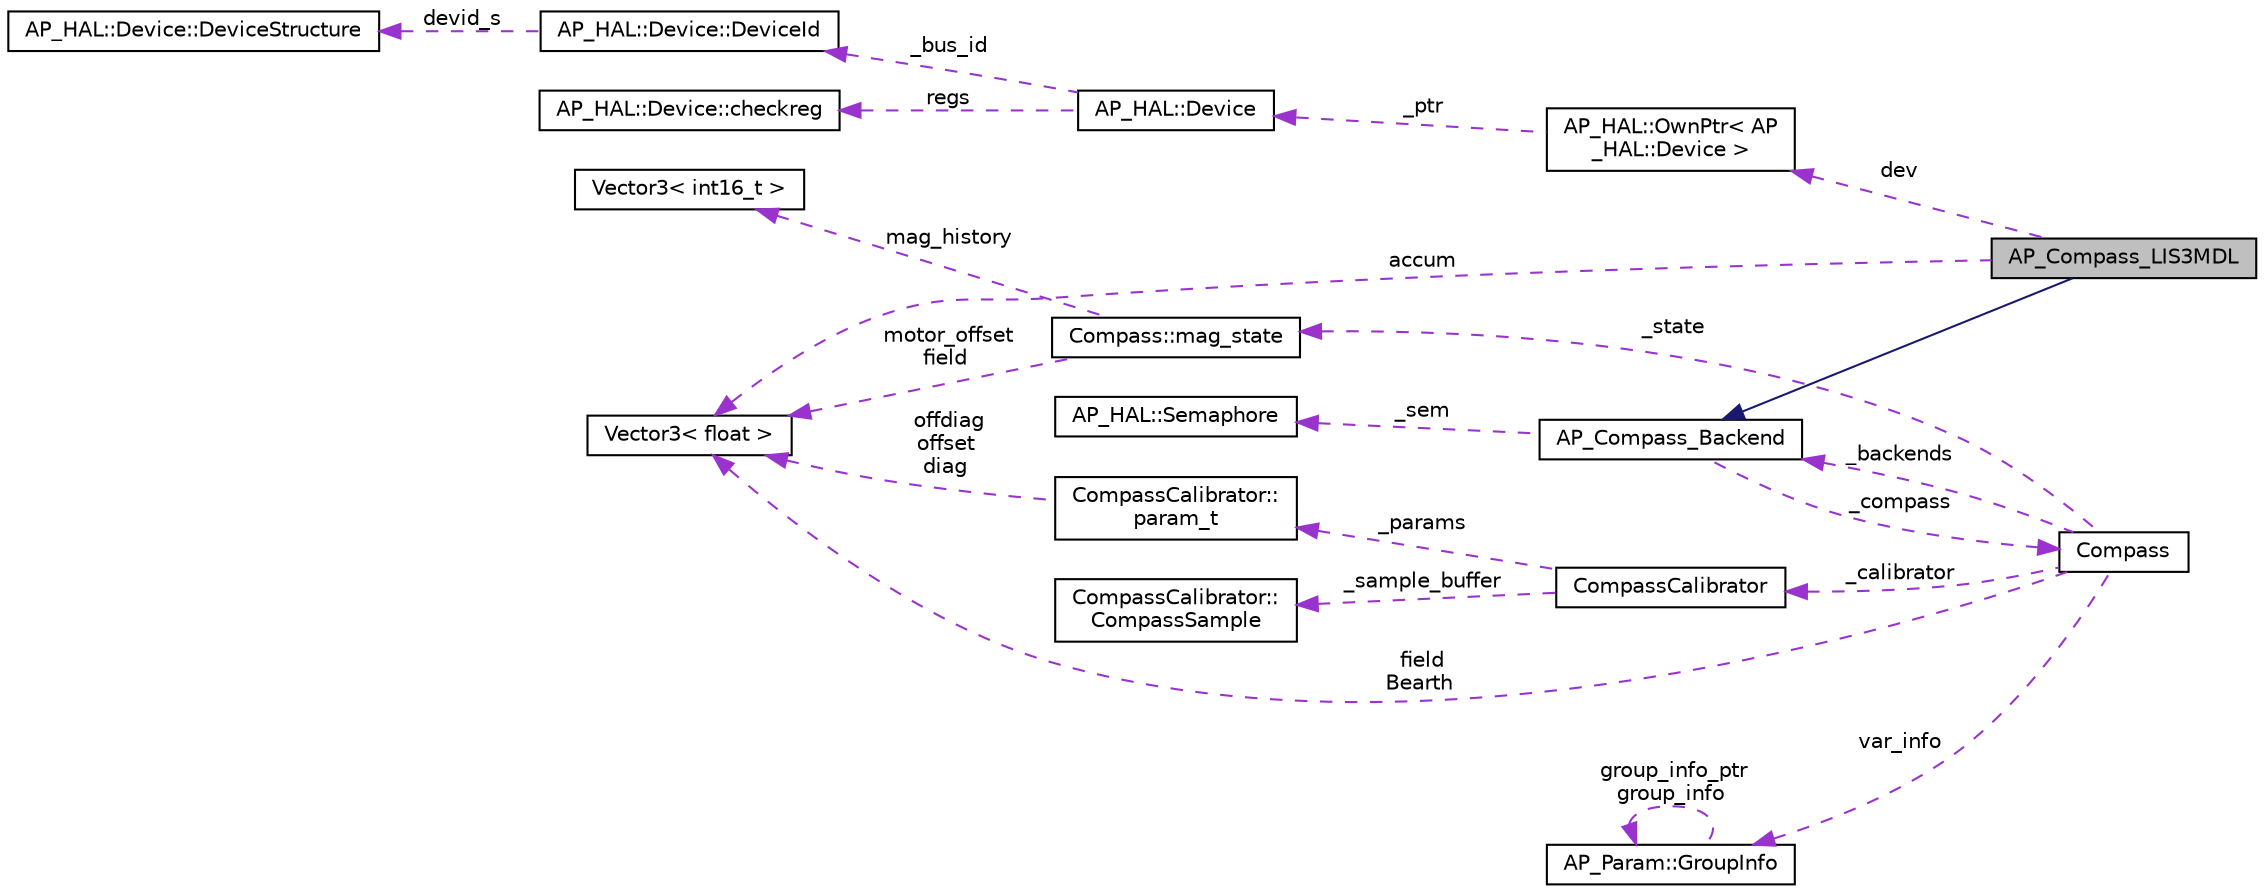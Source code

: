 digraph "AP_Compass_LIS3MDL"
{
 // INTERACTIVE_SVG=YES
  edge [fontname="Helvetica",fontsize="10",labelfontname="Helvetica",labelfontsize="10"];
  node [fontname="Helvetica",fontsize="10",shape=record];
  rankdir="LR";
  Node1 [label="AP_Compass_LIS3MDL",height=0.2,width=0.4,color="black", fillcolor="grey75", style="filled", fontcolor="black"];
  Node2 -> Node1 [dir="back",color="midnightblue",fontsize="10",style="solid",fontname="Helvetica"];
  Node2 [label="AP_Compass_Backend",height=0.2,width=0.4,color="black", fillcolor="white", style="filled",URL="$classAP__Compass__Backend.html"];
  Node3 -> Node2 [dir="back",color="darkorchid3",fontsize="10",style="dashed",label=" _sem" ,fontname="Helvetica"];
  Node3 [label="AP_HAL::Semaphore",height=0.2,width=0.4,color="black", fillcolor="white", style="filled",URL="$classAP__HAL_1_1Semaphore.html"];
  Node4 -> Node2 [dir="back",color="darkorchid3",fontsize="10",style="dashed",label=" _compass" ,fontname="Helvetica"];
  Node4 [label="Compass",height=0.2,width=0.4,color="black", fillcolor="white", style="filled",URL="$classCompass.html"];
  Node5 -> Node4 [dir="back",color="darkorchid3",fontsize="10",style="dashed",label=" var_info" ,fontname="Helvetica"];
  Node5 [label="AP_Param::GroupInfo",height=0.2,width=0.4,color="black", fillcolor="white", style="filled",URL="$structAP__Param_1_1GroupInfo.html"];
  Node5 -> Node5 [dir="back",color="darkorchid3",fontsize="10",style="dashed",label=" group_info_ptr\ngroup_info" ,fontname="Helvetica"];
  Node6 -> Node4 [dir="back",color="darkorchid3",fontsize="10",style="dashed",label=" field\nBearth" ,fontname="Helvetica"];
  Node6 [label="Vector3\< float \>",height=0.2,width=0.4,color="black", fillcolor="white", style="filled",URL="$classVector3.html"];
  Node7 -> Node4 [dir="back",color="darkorchid3",fontsize="10",style="dashed",label=" _calibrator" ,fontname="Helvetica"];
  Node7 [label="CompassCalibrator",height=0.2,width=0.4,color="black", fillcolor="white", style="filled",URL="$classCompassCalibrator.html"];
  Node8 -> Node7 [dir="back",color="darkorchid3",fontsize="10",style="dashed",label=" _params" ,fontname="Helvetica"];
  Node8 [label="CompassCalibrator::\lparam_t",height=0.2,width=0.4,color="black", fillcolor="white", style="filled",URL="$classCompassCalibrator_1_1param__t.html"];
  Node6 -> Node8 [dir="back",color="darkorchid3",fontsize="10",style="dashed",label=" offdiag\noffset\ndiag" ,fontname="Helvetica"];
  Node9 -> Node7 [dir="back",color="darkorchid3",fontsize="10",style="dashed",label=" _sample_buffer" ,fontname="Helvetica"];
  Node9 [label="CompassCalibrator::\lCompassSample",height=0.2,width=0.4,color="black", fillcolor="white", style="filled",URL="$classCompassCalibrator_1_1CompassSample.html"];
  Node2 -> Node4 [dir="back",color="darkorchid3",fontsize="10",style="dashed",label=" _backends" ,fontname="Helvetica"];
  Node10 -> Node4 [dir="back",color="darkorchid3",fontsize="10",style="dashed",label=" _state" ,fontname="Helvetica"];
  Node10 [label="Compass::mag_state",height=0.2,width=0.4,color="black", fillcolor="white", style="filled",URL="$structCompass_1_1mag__state.html"];
  Node6 -> Node10 [dir="back",color="darkorchid3",fontsize="10",style="dashed",label=" motor_offset\nfield" ,fontname="Helvetica"];
  Node11 -> Node10 [dir="back",color="darkorchid3",fontsize="10",style="dashed",label=" mag_history" ,fontname="Helvetica"];
  Node11 [label="Vector3\< int16_t \>",height=0.2,width=0.4,color="black", fillcolor="white", style="filled",URL="$classVector3.html"];
  Node6 -> Node1 [dir="back",color="darkorchid3",fontsize="10",style="dashed",label=" accum" ,fontname="Helvetica"];
  Node12 -> Node1 [dir="back",color="darkorchid3",fontsize="10",style="dashed",label=" dev" ,fontname="Helvetica"];
  Node12 [label="AP_HAL::OwnPtr\< AP\l_HAL::Device \>",height=0.2,width=0.4,color="black", fillcolor="white", style="filled",URL="$classAP__HAL_1_1OwnPtr.html"];
  Node13 -> Node12 [dir="back",color="darkorchid3",fontsize="10",style="dashed",label=" _ptr" ,fontname="Helvetica"];
  Node13 [label="AP_HAL::Device",height=0.2,width=0.4,color="black", fillcolor="white", style="filled",URL="$classAP__HAL_1_1Device.html"];
  Node14 -> Node13 [dir="back",color="darkorchid3",fontsize="10",style="dashed",label=" regs" ,fontname="Helvetica"];
  Node14 [label="AP_HAL::Device::checkreg",height=0.2,width=0.4,color="black", fillcolor="white", style="filled",URL="$structAP__HAL_1_1Device_1_1checkreg.html"];
  Node15 -> Node13 [dir="back",color="darkorchid3",fontsize="10",style="dashed",label=" _bus_id" ,fontname="Helvetica"];
  Node15 [label="AP_HAL::Device::DeviceId",height=0.2,width=0.4,color="black", fillcolor="white", style="filled",URL="$unionAP__HAL_1_1Device_1_1DeviceId.html"];
  Node16 -> Node15 [dir="back",color="darkorchid3",fontsize="10",style="dashed",label=" devid_s" ,fontname="Helvetica"];
  Node16 [label="AP_HAL::Device::DeviceStructure",height=0.2,width=0.4,color="black", fillcolor="white", style="filled",URL="$structAP__HAL_1_1Device_1_1DeviceStructure.html"];
}
